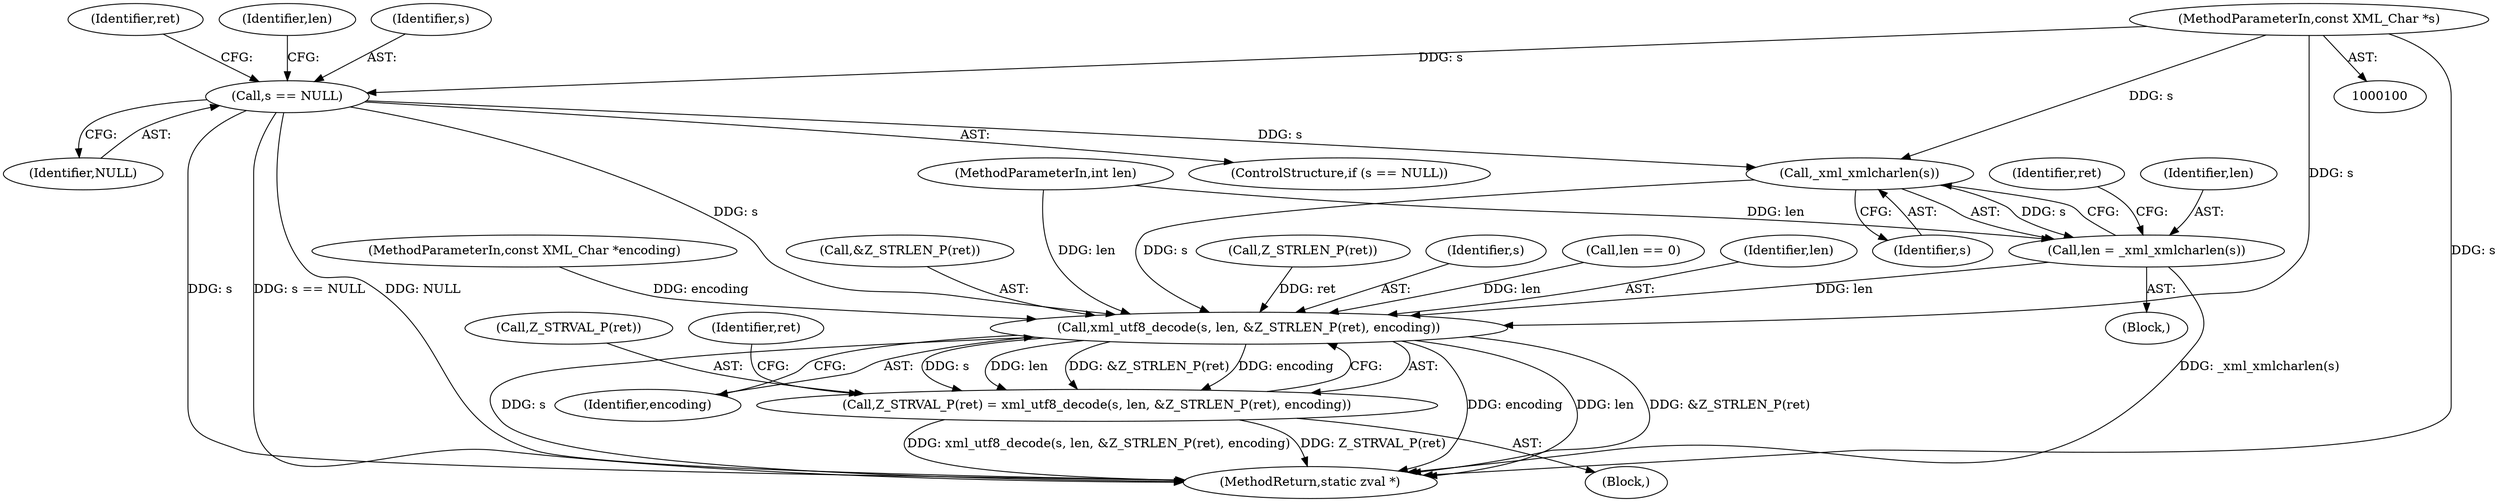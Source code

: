 digraph "0_php_dccda88f27a084bcbbb30198ace12b4e7ae961cc_8@pointer" {
"1000109" [label="(Call,s == NULL)"];
"1000101" [label="(MethodParameterIn,const XML_Char *s)"];
"1000124" [label="(Call,_xml_xmlcharlen(s))"];
"1000122" [label="(Call,len = _xml_xmlcharlen(s))"];
"1000133" [label="(Call,xml_utf8_decode(s, len, &Z_STRLEN_P(ret), encoding))"];
"1000130" [label="(Call,Z_STRVAL_P(ret) = xml_utf8_decode(s, len, &Z_STRLEN_P(ret), encoding))"];
"1000133" [label="(Call,xml_utf8_decode(s, len, &Z_STRLEN_P(ret), encoding))"];
"1000124" [label="(Call,_xml_xmlcharlen(s))"];
"1000114" [label="(Identifier,ret)"];
"1000128" [label="(Identifier,ret)"];
"1000137" [label="(Call,Z_STRLEN_P(ret))"];
"1000141" [label="(Identifier,ret)"];
"1000134" [label="(Identifier,s)"];
"1000118" [label="(Call,len == 0)"];
"1000123" [label="(Identifier,len)"];
"1000125" [label="(Identifier,s)"];
"1000119" [label="(Identifier,len)"];
"1000142" [label="(MethodReturn,static zval *)"];
"1000110" [label="(Identifier,s)"];
"1000108" [label="(ControlStructure,if (s == NULL))"];
"1000130" [label="(Call,Z_STRVAL_P(ret) = xml_utf8_decode(s, len, &Z_STRLEN_P(ret), encoding))"];
"1000135" [label="(Identifier,len)"];
"1000103" [label="(MethodParameterIn,const XML_Char *encoding)"];
"1000121" [label="(Block,)"];
"1000111" [label="(Identifier,NULL)"];
"1000101" [label="(MethodParameterIn,const XML_Char *s)"];
"1000139" [label="(Identifier,encoding)"];
"1000102" [label="(MethodParameterIn,int len)"];
"1000109" [label="(Call,s == NULL)"];
"1000122" [label="(Call,len = _xml_xmlcharlen(s))"];
"1000131" [label="(Call,Z_STRVAL_P(ret))"];
"1000104" [label="(Block,)"];
"1000136" [label="(Call,&Z_STRLEN_P(ret))"];
"1000109" -> "1000108"  [label="AST: "];
"1000109" -> "1000111"  [label="CFG: "];
"1000110" -> "1000109"  [label="AST: "];
"1000111" -> "1000109"  [label="AST: "];
"1000114" -> "1000109"  [label="CFG: "];
"1000119" -> "1000109"  [label="CFG: "];
"1000109" -> "1000142"  [label="DDG: NULL"];
"1000109" -> "1000142"  [label="DDG: s"];
"1000109" -> "1000142"  [label="DDG: s == NULL"];
"1000101" -> "1000109"  [label="DDG: s"];
"1000109" -> "1000124"  [label="DDG: s"];
"1000109" -> "1000133"  [label="DDG: s"];
"1000101" -> "1000100"  [label="AST: "];
"1000101" -> "1000142"  [label="DDG: s"];
"1000101" -> "1000124"  [label="DDG: s"];
"1000101" -> "1000133"  [label="DDG: s"];
"1000124" -> "1000122"  [label="AST: "];
"1000124" -> "1000125"  [label="CFG: "];
"1000125" -> "1000124"  [label="AST: "];
"1000122" -> "1000124"  [label="CFG: "];
"1000124" -> "1000122"  [label="DDG: s"];
"1000124" -> "1000133"  [label="DDG: s"];
"1000122" -> "1000121"  [label="AST: "];
"1000123" -> "1000122"  [label="AST: "];
"1000128" -> "1000122"  [label="CFG: "];
"1000122" -> "1000142"  [label="DDG: _xml_xmlcharlen(s)"];
"1000102" -> "1000122"  [label="DDG: len"];
"1000122" -> "1000133"  [label="DDG: len"];
"1000133" -> "1000130"  [label="AST: "];
"1000133" -> "1000139"  [label="CFG: "];
"1000134" -> "1000133"  [label="AST: "];
"1000135" -> "1000133"  [label="AST: "];
"1000136" -> "1000133"  [label="AST: "];
"1000139" -> "1000133"  [label="AST: "];
"1000130" -> "1000133"  [label="CFG: "];
"1000133" -> "1000142"  [label="DDG: encoding"];
"1000133" -> "1000142"  [label="DDG: s"];
"1000133" -> "1000142"  [label="DDG: len"];
"1000133" -> "1000142"  [label="DDG: &Z_STRLEN_P(ret)"];
"1000133" -> "1000130"  [label="DDG: s"];
"1000133" -> "1000130"  [label="DDG: len"];
"1000133" -> "1000130"  [label="DDG: &Z_STRLEN_P(ret)"];
"1000133" -> "1000130"  [label="DDG: encoding"];
"1000118" -> "1000133"  [label="DDG: len"];
"1000102" -> "1000133"  [label="DDG: len"];
"1000137" -> "1000133"  [label="DDG: ret"];
"1000103" -> "1000133"  [label="DDG: encoding"];
"1000130" -> "1000104"  [label="AST: "];
"1000131" -> "1000130"  [label="AST: "];
"1000141" -> "1000130"  [label="CFG: "];
"1000130" -> "1000142"  [label="DDG: xml_utf8_decode(s, len, &Z_STRLEN_P(ret), encoding)"];
"1000130" -> "1000142"  [label="DDG: Z_STRVAL_P(ret)"];
}
